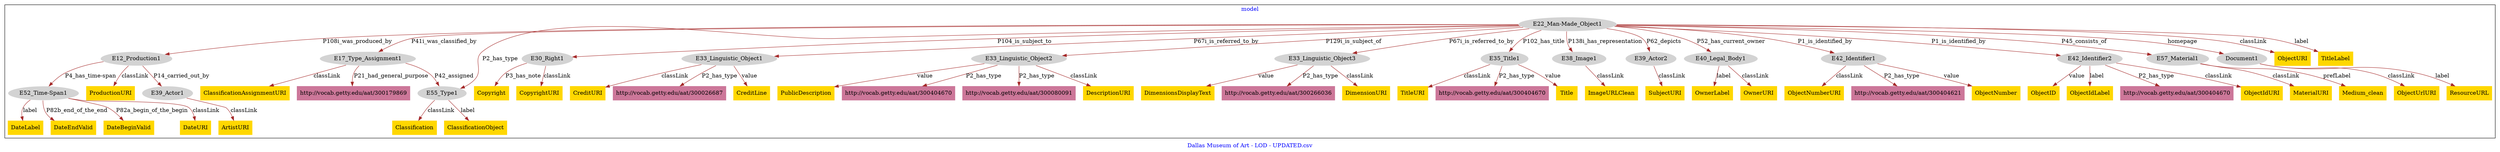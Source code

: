 digraph n0 {
fontcolor="blue"
remincross="true"
label="Dallas Museum of Art - LOD - UPDATED.csv"
subgraph cluster {
label="model"
n2[style="filled",color="white",fillcolor="lightgray",label="E12_Production1"];
n3[style="filled",color="white",fillcolor="lightgray",label="E39_Actor1"];
n4[style="filled",color="white",fillcolor="lightgray",label="E52_Time-Span1"];
n5[style="filled",color="white",fillcolor="lightgray",label="E17_Type_Assignment1"];
n6[style="filled",color="white",fillcolor="lightgray",label="E55_Type1"];
n7[style="filled",color="white",fillcolor="lightgray",label="E22_Man-Made_Object1"];
n8[style="filled",color="white",fillcolor="lightgray",label="E30_Right1"];
n9[style="filled",color="white",fillcolor="lightgray",label="E33_Linguistic_Object1"];
n10[style="filled",color="white",fillcolor="lightgray",label="E33_Linguistic_Object2"];
n11[style="filled",color="white",fillcolor="lightgray",label="E33_Linguistic_Object3"];
n12[style="filled",color="white",fillcolor="lightgray",label="E35_Title1"];
n13[style="filled",color="white",fillcolor="lightgray",label="E38_Image1"];
n14[style="filled",color="white",fillcolor="lightgray",label="E39_Actor2"];
n15[style="filled",color="white",fillcolor="lightgray",label="E40_Legal_Body1"];
n16[style="filled",color="white",fillcolor="lightgray",label="E42_Identifier1"];
n17[style="filled",color="white",fillcolor="lightgray",label="E42_Identifier2"];
n18[style="filled",color="white",fillcolor="lightgray",label="E57_Material1"];
n19[style="filled",color="white",fillcolor="lightgray",label="Document1"];
n20[shape="plaintext",style="filled",fillcolor="gold",label="ArtistURI"];
n21[shape="plaintext",style="filled",fillcolor="gold",label="ObjectURI"];
n22[shape="plaintext",style="filled",fillcolor="gold",label="TitleLabel"];
n23[shape="plaintext",style="filled",fillcolor="gold",label="ObjectIdURI"];
n24[shape="plaintext",style="filled",fillcolor="gold",label="DescriptionURI"];
n25[shape="plaintext",style="filled",fillcolor="gold",label="ClassificationObject"];
n26[shape="plaintext",style="filled",fillcolor="gold",label="CopyrightURI"];
n27[shape="plaintext",style="filled",fillcolor="gold",label="ObjectID"];
n28[shape="plaintext",style="filled",fillcolor="gold",label="CreditLine"];
n29[shape="plaintext",style="filled",fillcolor="gold",label="Copyright"];
n30[shape="plaintext",style="filled",fillcolor="gold",label="DimensionURI"];
n31[shape="plaintext",style="filled",fillcolor="gold",label="ObjectIdLabel"];
n32[shape="plaintext",style="filled",fillcolor="gold",label="Title"];
n33[shape="plaintext",style="filled",fillcolor="gold",label="CreditURI"];
n34[shape="plaintext",style="filled",fillcolor="gold",label="Classification"];
n35[shape="plaintext",style="filled",fillcolor="gold",label="OwnerURI"];
n36[shape="plaintext",style="filled",fillcolor="gold",label="ObjectNumber"];
n37[shape="plaintext",style="filled",fillcolor="gold",label="PublicDescription"];
n38[shape="plaintext",style="filled",fillcolor="gold",label="DateBeginValid"];
n39[shape="plaintext",style="filled",fillcolor="gold",label="ObjectNumberURI"];
n40[shape="plaintext",style="filled",fillcolor="gold",label="ResourceURL"];
n41[shape="plaintext",style="filled",fillcolor="gold",label="OwnerLabel"];
n42[shape="plaintext",style="filled",fillcolor="gold",label="ObjectUrlURI"];
n43[shape="plaintext",style="filled",fillcolor="gold",label="Medium_clean"];
n44[shape="plaintext",style="filled",fillcolor="gold",label="SubjectURI"];
n45[shape="plaintext",style="filled",fillcolor="gold",label="ImageURLClean"];
n46[shape="plaintext",style="filled",fillcolor="gold",label="ClassificationAssignmentURI"];
n47[shape="plaintext",style="filled",fillcolor="gold",label="DimensionsDisplayText"];
n48[shape="plaintext",style="filled",fillcolor="gold",label="MaterialURI"];
n49[shape="plaintext",style="filled",fillcolor="gold",label="DateURI"];
n50[shape="plaintext",style="filled",fillcolor="gold",label="ProductionURI"];
n51[shape="plaintext",style="filled",fillcolor="gold",label="TitleURI"];
n52[shape="plaintext",style="filled",fillcolor="gold",label="DateLabel"];
n53[shape="plaintext",style="filled",fillcolor="gold",label="DateEndValid"];
n54[shape="plaintext",style="filled",fillcolor="#CC7799",label="http://vocab.getty.edu/aat/300026687"];
n55[shape="plaintext",style="filled",fillcolor="#CC7799",label="http://vocab.getty.edu/aat/300404670"];
n56[shape="plaintext",style="filled",fillcolor="#CC7799",label="http://vocab.getty.edu/aat/300179869"];
n57[shape="plaintext",style="filled",fillcolor="#CC7799",label="http://vocab.getty.edu/aat/300404670"];
n58[shape="plaintext",style="filled",fillcolor="#CC7799",label="http://vocab.getty.edu/aat/300080091"];
n59[shape="plaintext",style="filled",fillcolor="#CC7799",label="http://vocab.getty.edu/aat/300404621"];
n60[shape="plaintext",style="filled",fillcolor="#CC7799",label="http://vocab.getty.edu/aat/300266036"];
n61[shape="plaintext",style="filled",fillcolor="#CC7799",label="http://vocab.getty.edu/aat/300404670"];
}
n2 -> n3[color="brown",fontcolor="black",label="P14_carried_out_by"]
n2 -> n4[color="brown",fontcolor="black",label="P4_has_time-span"]
n5 -> n6[color="brown",fontcolor="black",label="P42_assigned"]
n7 -> n2[color="brown",fontcolor="black",label="P108i_was_produced_by"]
n7 -> n5[color="brown",fontcolor="black",label="P41i_was_classified_by"]
n7 -> n8[color="brown",fontcolor="black",label="P104_is_subject_to"]
n7 -> n9[color="brown",fontcolor="black",label="P67i_is_referred_to_by"]
n7 -> n10[color="brown",fontcolor="black",label="P129i_is_subject_of"]
n7 -> n11[color="brown",fontcolor="black",label="P67i_is_referred_to_by"]
n7 -> n12[color="brown",fontcolor="black",label="P102_has_title"]
n7 -> n13[color="brown",fontcolor="black",label="P138i_has_representation"]
n7 -> n14[color="brown",fontcolor="black",label="P62_depicts"]
n7 -> n15[color="brown",fontcolor="black",label="P52_has_current_owner"]
n7 -> n16[color="brown",fontcolor="black",label="P1_is_identified_by"]
n7 -> n17[color="brown",fontcolor="black",label="P1_is_identified_by"]
n7 -> n18[color="brown",fontcolor="black",label="P45_consists_of"]
n7 -> n19[color="brown",fontcolor="black",label="homepage"]
n3 -> n20[color="brown",fontcolor="black",label="classLink"]
n7 -> n21[color="brown",fontcolor="black",label="classLink"]
n7 -> n22[color="brown",fontcolor="black",label="label"]
n17 -> n23[color="brown",fontcolor="black",label="classLink"]
n10 -> n24[color="brown",fontcolor="black",label="classLink"]
n6 -> n25[color="brown",fontcolor="black",label="label"]
n8 -> n26[color="brown",fontcolor="black",label="classLink"]
n17 -> n27[color="brown",fontcolor="black",label="value"]
n9 -> n28[color="brown",fontcolor="black",label="value"]
n8 -> n29[color="brown",fontcolor="black",label="P3_has_note"]
n11 -> n30[color="brown",fontcolor="black",label="classLink"]
n17 -> n31[color="brown",fontcolor="black",label="label"]
n12 -> n32[color="brown",fontcolor="black",label="value"]
n9 -> n33[color="brown",fontcolor="black",label="classLink"]
n6 -> n34[color="brown",fontcolor="black",label="classLink"]
n15 -> n35[color="brown",fontcolor="black",label="classLink"]
n16 -> n36[color="brown",fontcolor="black",label="value"]
n10 -> n37[color="brown",fontcolor="black",label="value"]
n4 -> n38[color="brown",fontcolor="black",label="P82a_begin_of_the_begin"]
n16 -> n39[color="brown",fontcolor="black",label="classLink"]
n19 -> n40[color="brown",fontcolor="black",label="label"]
n15 -> n41[color="brown",fontcolor="black",label="label"]
n19 -> n42[color="brown",fontcolor="black",label="classLink"]
n18 -> n43[color="brown",fontcolor="black",label="prefLabel"]
n14 -> n44[color="brown",fontcolor="black",label="classLink"]
n13 -> n45[color="brown",fontcolor="black",label="classLink"]
n5 -> n46[color="brown",fontcolor="black",label="classLink"]
n11 -> n47[color="brown",fontcolor="black",label="value"]
n18 -> n48[color="brown",fontcolor="black",label="classLink"]
n4 -> n49[color="brown",fontcolor="black",label="classLink"]
n2 -> n50[color="brown",fontcolor="black",label="classLink"]
n12 -> n51[color="brown",fontcolor="black",label="classLink"]
n4 -> n52[color="brown",fontcolor="black",label="label"]
n4 -> n53[color="brown",fontcolor="black",label="P82b_end_of_the_end"]
n9 -> n54[color="brown",fontcolor="black",label="P2_has_type"]
n10 -> n55[color="brown",fontcolor="black",label="P2_has_type"]
n5 -> n56[color="brown",fontcolor="black",label="P21_had_general_purpose"]
n12 -> n57[color="brown",fontcolor="black",label="P2_has_type"]
n10 -> n58[color="brown",fontcolor="black",label="P2_has_type"]
n7 -> n6[color="brown",fontcolor="black",label="P2_has_type"]
n16 -> n59[color="brown",fontcolor="black",label="P2_has_type"]
n11 -> n60[color="brown",fontcolor="black",label="P2_has_type"]
n17 -> n61[color="brown",fontcolor="black",label="P2_has_type"]
}
